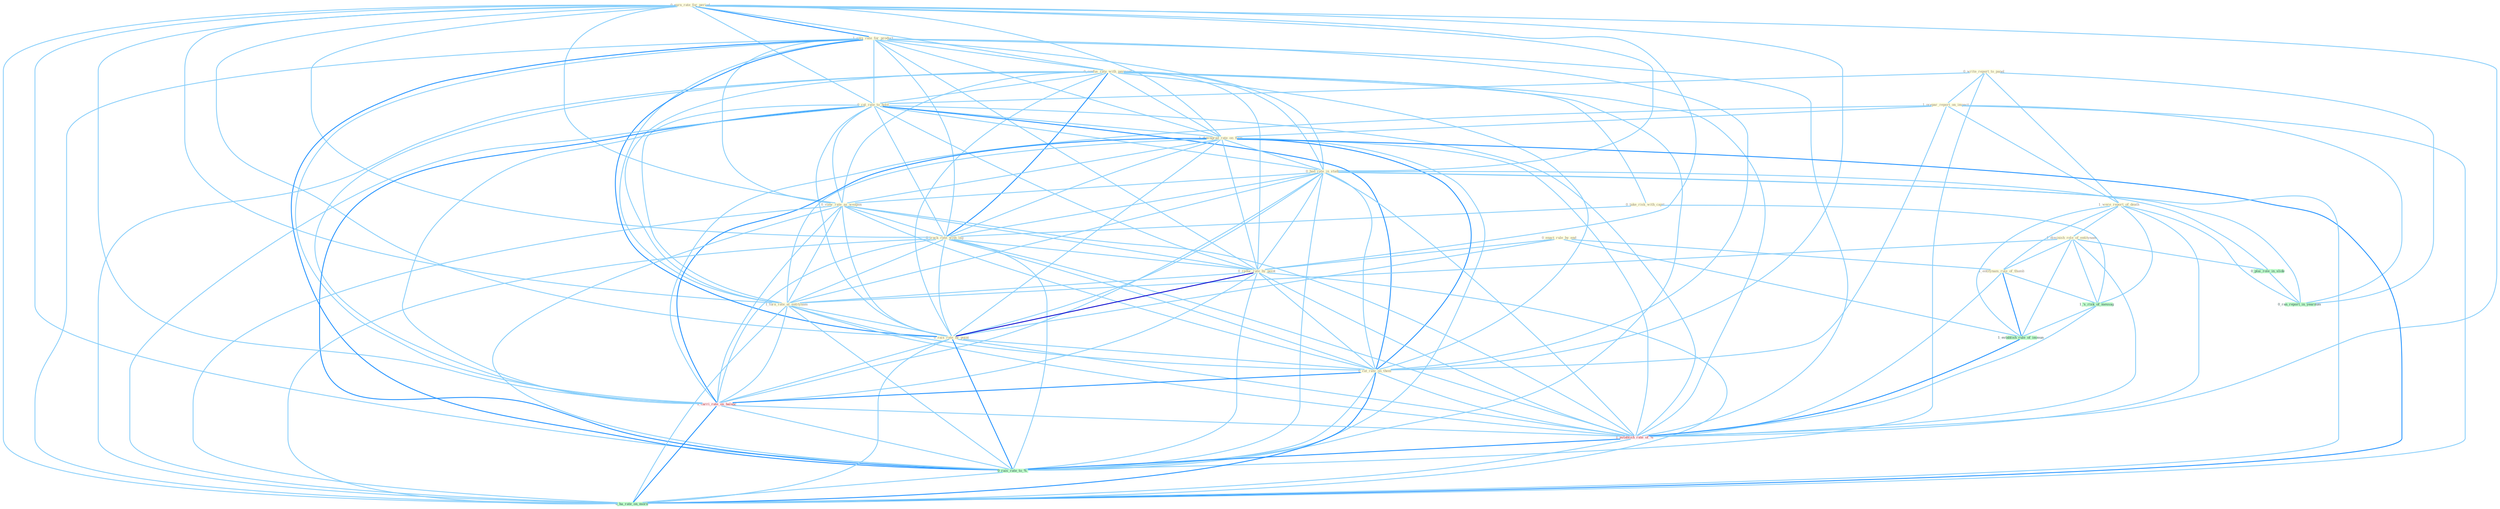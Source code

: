 Graph G{ 
    node
    [shape=polygon,style=filled,width=.5,height=.06,color="#BDFCC9",fixedsize=true,fontsize=4,
    fontcolor="#2f4f4f"];
    {node
    [color="#ffffe0", fontcolor="#8b7d6b"] "0_earn_rate_for_period " "0_write_report_to_panel " "1_rais_rate_for_product " "1_prepar_report_on_impact " "0_confus_rate_with_payment " "0_take_risk_with_capit " "0_cut_rate_to_hold " "1_downgrad_rate_on_firm " "0_had_rate_in_studi " "0_enact_rule_by_end " "1_were_report_of_death " "0_view_rate_as_weapon " "1_diminish_role_of_entitynam " "0_track_rate_with_lag " "1_entitynam_rule_of_thumb " "0_reduc_rate_by_point " "1_turn_rate_at_entitynam " "0_rais_rate_by_point " "0_cut_rate_on_them "}
{node [color="#fff0f5", fontcolor="#b22222"] "1_carri_rate_on_balanc " "1_establish_rate_of_% "}
edge [color="#B0E2FF"];

	"0_earn_rate_for_period " -- "1_rais_rate_for_product " [w="2", color="#1e90ff" , len=0.8];
	"0_earn_rate_for_period " -- "0_confus_rate_with_payment " [w="1", color="#87cefa" ];
	"0_earn_rate_for_period " -- "0_cut_rate_to_hold " [w="1", color="#87cefa" ];
	"0_earn_rate_for_period " -- "1_downgrad_rate_on_firm " [w="1", color="#87cefa" ];
	"0_earn_rate_for_period " -- "0_had_rate_in_studi " [w="1", color="#87cefa" ];
	"0_earn_rate_for_period " -- "0_view_rate_as_weapon " [w="1", color="#87cefa" ];
	"0_earn_rate_for_period " -- "0_track_rate_with_lag " [w="1", color="#87cefa" ];
	"0_earn_rate_for_period " -- "0_reduc_rate_by_point " [w="1", color="#87cefa" ];
	"0_earn_rate_for_period " -- "1_turn_rate_at_entitynam " [w="1", color="#87cefa" ];
	"0_earn_rate_for_period " -- "0_rais_rate_by_point " [w="1", color="#87cefa" ];
	"0_earn_rate_for_period " -- "0_cut_rate_on_them " [w="1", color="#87cefa" ];
	"0_earn_rate_for_period " -- "1_carri_rate_on_balanc " [w="1", color="#87cefa" ];
	"0_earn_rate_for_period " -- "1_establish_rate_of_% " [w="1", color="#87cefa" ];
	"0_earn_rate_for_period " -- "0_rais_rate_to_% " [w="1", color="#87cefa" ];
	"0_earn_rate_for_period " -- "0_ha_rate_on_morn " [w="1", color="#87cefa" ];
	"0_write_report_to_panel " -- "1_prepar_report_on_impact " [w="1", color="#87cefa" ];
	"0_write_report_to_panel " -- "0_cut_rate_to_hold " [w="1", color="#87cefa" ];
	"0_write_report_to_panel " -- "1_were_report_of_death " [w="1", color="#87cefa" ];
	"0_write_report_to_panel " -- "0_ran_report_in_yearnum " [w="1", color="#87cefa" ];
	"0_write_report_to_panel " -- "0_rais_rate_to_% " [w="1", color="#87cefa" ];
	"1_rais_rate_for_product " -- "0_confus_rate_with_payment " [w="1", color="#87cefa" ];
	"1_rais_rate_for_product " -- "0_cut_rate_to_hold " [w="1", color="#87cefa" ];
	"1_rais_rate_for_product " -- "1_downgrad_rate_on_firm " [w="1", color="#87cefa" ];
	"1_rais_rate_for_product " -- "0_had_rate_in_studi " [w="1", color="#87cefa" ];
	"1_rais_rate_for_product " -- "0_view_rate_as_weapon " [w="1", color="#87cefa" ];
	"1_rais_rate_for_product " -- "0_track_rate_with_lag " [w="1", color="#87cefa" ];
	"1_rais_rate_for_product " -- "0_reduc_rate_by_point " [w="1", color="#87cefa" ];
	"1_rais_rate_for_product " -- "1_turn_rate_at_entitynam " [w="1", color="#87cefa" ];
	"1_rais_rate_for_product " -- "0_rais_rate_by_point " [w="2", color="#1e90ff" , len=0.8];
	"1_rais_rate_for_product " -- "0_cut_rate_on_them " [w="1", color="#87cefa" ];
	"1_rais_rate_for_product " -- "1_carri_rate_on_balanc " [w="1", color="#87cefa" ];
	"1_rais_rate_for_product " -- "1_establish_rate_of_% " [w="1", color="#87cefa" ];
	"1_rais_rate_for_product " -- "0_rais_rate_to_% " [w="2", color="#1e90ff" , len=0.8];
	"1_rais_rate_for_product " -- "0_ha_rate_on_morn " [w="1", color="#87cefa" ];
	"1_prepar_report_on_impact " -- "1_downgrad_rate_on_firm " [w="1", color="#87cefa" ];
	"1_prepar_report_on_impact " -- "1_were_report_of_death " [w="1", color="#87cefa" ];
	"1_prepar_report_on_impact " -- "0_cut_rate_on_them " [w="1", color="#87cefa" ];
	"1_prepar_report_on_impact " -- "1_carri_rate_on_balanc " [w="1", color="#87cefa" ];
	"1_prepar_report_on_impact " -- "0_ran_report_in_yearnum " [w="1", color="#87cefa" ];
	"1_prepar_report_on_impact " -- "0_ha_rate_on_morn " [w="1", color="#87cefa" ];
	"0_confus_rate_with_payment " -- "0_take_risk_with_capit " [w="1", color="#87cefa" ];
	"0_confus_rate_with_payment " -- "0_cut_rate_to_hold " [w="1", color="#87cefa" ];
	"0_confus_rate_with_payment " -- "1_downgrad_rate_on_firm " [w="1", color="#87cefa" ];
	"0_confus_rate_with_payment " -- "0_had_rate_in_studi " [w="1", color="#87cefa" ];
	"0_confus_rate_with_payment " -- "0_view_rate_as_weapon " [w="1", color="#87cefa" ];
	"0_confus_rate_with_payment " -- "0_track_rate_with_lag " [w="2", color="#1e90ff" , len=0.8];
	"0_confus_rate_with_payment " -- "0_reduc_rate_by_point " [w="1", color="#87cefa" ];
	"0_confus_rate_with_payment " -- "1_turn_rate_at_entitynam " [w="1", color="#87cefa" ];
	"0_confus_rate_with_payment " -- "0_rais_rate_by_point " [w="1", color="#87cefa" ];
	"0_confus_rate_with_payment " -- "0_cut_rate_on_them " [w="1", color="#87cefa" ];
	"0_confus_rate_with_payment " -- "1_carri_rate_on_balanc " [w="1", color="#87cefa" ];
	"0_confus_rate_with_payment " -- "1_establish_rate_of_% " [w="1", color="#87cefa" ];
	"0_confus_rate_with_payment " -- "0_rais_rate_to_% " [w="1", color="#87cefa" ];
	"0_confus_rate_with_payment " -- "0_ha_rate_on_morn " [w="1", color="#87cefa" ];
	"0_take_risk_with_capit " -- "0_track_rate_with_lag " [w="1", color="#87cefa" ];
	"0_take_risk_with_capit " -- "1_'s_risk_of_messag " [w="1", color="#87cefa" ];
	"0_cut_rate_to_hold " -- "1_downgrad_rate_on_firm " [w="1", color="#87cefa" ];
	"0_cut_rate_to_hold " -- "0_had_rate_in_studi " [w="1", color="#87cefa" ];
	"0_cut_rate_to_hold " -- "0_view_rate_as_weapon " [w="1", color="#87cefa" ];
	"0_cut_rate_to_hold " -- "0_track_rate_with_lag " [w="1", color="#87cefa" ];
	"0_cut_rate_to_hold " -- "0_reduc_rate_by_point " [w="1", color="#87cefa" ];
	"0_cut_rate_to_hold " -- "1_turn_rate_at_entitynam " [w="1", color="#87cefa" ];
	"0_cut_rate_to_hold " -- "0_rais_rate_by_point " [w="1", color="#87cefa" ];
	"0_cut_rate_to_hold " -- "0_cut_rate_on_them " [w="2", color="#1e90ff" , len=0.8];
	"0_cut_rate_to_hold " -- "1_carri_rate_on_balanc " [w="1", color="#87cefa" ];
	"0_cut_rate_to_hold " -- "1_establish_rate_of_% " [w="1", color="#87cefa" ];
	"0_cut_rate_to_hold " -- "0_rais_rate_to_% " [w="2", color="#1e90ff" , len=0.8];
	"0_cut_rate_to_hold " -- "0_ha_rate_on_morn " [w="1", color="#87cefa" ];
	"1_downgrad_rate_on_firm " -- "0_had_rate_in_studi " [w="1", color="#87cefa" ];
	"1_downgrad_rate_on_firm " -- "0_view_rate_as_weapon " [w="1", color="#87cefa" ];
	"1_downgrad_rate_on_firm " -- "0_track_rate_with_lag " [w="1", color="#87cefa" ];
	"1_downgrad_rate_on_firm " -- "0_reduc_rate_by_point " [w="1", color="#87cefa" ];
	"1_downgrad_rate_on_firm " -- "1_turn_rate_at_entitynam " [w="1", color="#87cefa" ];
	"1_downgrad_rate_on_firm " -- "0_rais_rate_by_point " [w="1", color="#87cefa" ];
	"1_downgrad_rate_on_firm " -- "0_cut_rate_on_them " [w="2", color="#1e90ff" , len=0.8];
	"1_downgrad_rate_on_firm " -- "1_carri_rate_on_balanc " [w="2", color="#1e90ff" , len=0.8];
	"1_downgrad_rate_on_firm " -- "1_establish_rate_of_% " [w="1", color="#87cefa" ];
	"1_downgrad_rate_on_firm " -- "0_rais_rate_to_% " [w="1", color="#87cefa" ];
	"1_downgrad_rate_on_firm " -- "0_ha_rate_on_morn " [w="2", color="#1e90ff" , len=0.8];
	"0_had_rate_in_studi " -- "0_view_rate_as_weapon " [w="1", color="#87cefa" ];
	"0_had_rate_in_studi " -- "0_track_rate_with_lag " [w="1", color="#87cefa" ];
	"0_had_rate_in_studi " -- "0_reduc_rate_by_point " [w="1", color="#87cefa" ];
	"0_had_rate_in_studi " -- "1_turn_rate_at_entitynam " [w="1", color="#87cefa" ];
	"0_had_rate_in_studi " -- "0_rais_rate_by_point " [w="1", color="#87cefa" ];
	"0_had_rate_in_studi " -- "0_cut_rate_on_them " [w="1", color="#87cefa" ];
	"0_had_rate_in_studi " -- "0_plai_role_in_slide " [w="1", color="#87cefa" ];
	"0_had_rate_in_studi " -- "1_carri_rate_on_balanc " [w="1", color="#87cefa" ];
	"0_had_rate_in_studi " -- "0_ran_report_in_yearnum " [w="1", color="#87cefa" ];
	"0_had_rate_in_studi " -- "1_establish_rate_of_% " [w="1", color="#87cefa" ];
	"0_had_rate_in_studi " -- "0_rais_rate_to_% " [w="1", color="#87cefa" ];
	"0_had_rate_in_studi " -- "0_ha_rate_on_morn " [w="1", color="#87cefa" ];
	"0_enact_rule_by_end " -- "1_entitynam_rule_of_thumb " [w="1", color="#87cefa" ];
	"0_enact_rule_by_end " -- "0_reduc_rate_by_point " [w="1", color="#87cefa" ];
	"0_enact_rule_by_end " -- "0_rais_rate_by_point " [w="1", color="#87cefa" ];
	"0_enact_rule_by_end " -- "1_establish_rule_of_immun " [w="1", color="#87cefa" ];
	"1_were_report_of_death " -- "1_diminish_role_of_entitynam " [w="1", color="#87cefa" ];
	"1_were_report_of_death " -- "1_entitynam_rule_of_thumb " [w="1", color="#87cefa" ];
	"1_were_report_of_death " -- "1_'s_risk_of_messag " [w="1", color="#87cefa" ];
	"1_were_report_of_death " -- "0_ran_report_in_yearnum " [w="1", color="#87cefa" ];
	"1_were_report_of_death " -- "1_establish_rule_of_immun " [w="1", color="#87cefa" ];
	"1_were_report_of_death " -- "1_establish_rate_of_% " [w="1", color="#87cefa" ];
	"0_view_rate_as_weapon " -- "0_track_rate_with_lag " [w="1", color="#87cefa" ];
	"0_view_rate_as_weapon " -- "0_reduc_rate_by_point " [w="1", color="#87cefa" ];
	"0_view_rate_as_weapon " -- "1_turn_rate_at_entitynam " [w="1", color="#87cefa" ];
	"0_view_rate_as_weapon " -- "0_rais_rate_by_point " [w="1", color="#87cefa" ];
	"0_view_rate_as_weapon " -- "0_cut_rate_on_them " [w="1", color="#87cefa" ];
	"0_view_rate_as_weapon " -- "1_carri_rate_on_balanc " [w="1", color="#87cefa" ];
	"0_view_rate_as_weapon " -- "1_establish_rate_of_% " [w="1", color="#87cefa" ];
	"0_view_rate_as_weapon " -- "0_rais_rate_to_% " [w="1", color="#87cefa" ];
	"0_view_rate_as_weapon " -- "0_ha_rate_on_morn " [w="1", color="#87cefa" ];
	"1_diminish_role_of_entitynam " -- "1_entitynam_rule_of_thumb " [w="1", color="#87cefa" ];
	"1_diminish_role_of_entitynam " -- "1_turn_rate_at_entitynam " [w="1", color="#87cefa" ];
	"1_diminish_role_of_entitynam " -- "0_plai_role_in_slide " [w="1", color="#87cefa" ];
	"1_diminish_role_of_entitynam " -- "1_'s_risk_of_messag " [w="1", color="#87cefa" ];
	"1_diminish_role_of_entitynam " -- "1_establish_rule_of_immun " [w="1", color="#87cefa" ];
	"1_diminish_role_of_entitynam " -- "1_establish_rate_of_% " [w="1", color="#87cefa" ];
	"0_track_rate_with_lag " -- "0_reduc_rate_by_point " [w="1", color="#87cefa" ];
	"0_track_rate_with_lag " -- "1_turn_rate_at_entitynam " [w="1", color="#87cefa" ];
	"0_track_rate_with_lag " -- "0_rais_rate_by_point " [w="1", color="#87cefa" ];
	"0_track_rate_with_lag " -- "0_cut_rate_on_them " [w="1", color="#87cefa" ];
	"0_track_rate_with_lag " -- "1_carri_rate_on_balanc " [w="1", color="#87cefa" ];
	"0_track_rate_with_lag " -- "1_establish_rate_of_% " [w="1", color="#87cefa" ];
	"0_track_rate_with_lag " -- "0_rais_rate_to_% " [w="1", color="#87cefa" ];
	"0_track_rate_with_lag " -- "0_ha_rate_on_morn " [w="1", color="#87cefa" ];
	"1_entitynam_rule_of_thumb " -- "1_'s_risk_of_messag " [w="1", color="#87cefa" ];
	"1_entitynam_rule_of_thumb " -- "1_establish_rule_of_immun " [w="2", color="#1e90ff" , len=0.8];
	"1_entitynam_rule_of_thumb " -- "1_establish_rate_of_% " [w="1", color="#87cefa" ];
	"0_reduc_rate_by_point " -- "1_turn_rate_at_entitynam " [w="1", color="#87cefa" ];
	"0_reduc_rate_by_point " -- "0_rais_rate_by_point " [w="3", color="#0000cd" , len=0.6];
	"0_reduc_rate_by_point " -- "0_cut_rate_on_them " [w="1", color="#87cefa" ];
	"0_reduc_rate_by_point " -- "1_carri_rate_on_balanc " [w="1", color="#87cefa" ];
	"0_reduc_rate_by_point " -- "1_establish_rate_of_% " [w="1", color="#87cefa" ];
	"0_reduc_rate_by_point " -- "0_rais_rate_to_% " [w="1", color="#87cefa" ];
	"0_reduc_rate_by_point " -- "0_ha_rate_on_morn " [w="1", color="#87cefa" ];
	"1_turn_rate_at_entitynam " -- "0_rais_rate_by_point " [w="1", color="#87cefa" ];
	"1_turn_rate_at_entitynam " -- "0_cut_rate_on_them " [w="1", color="#87cefa" ];
	"1_turn_rate_at_entitynam " -- "1_carri_rate_on_balanc " [w="1", color="#87cefa" ];
	"1_turn_rate_at_entitynam " -- "1_establish_rate_of_% " [w="1", color="#87cefa" ];
	"1_turn_rate_at_entitynam " -- "0_rais_rate_to_% " [w="1", color="#87cefa" ];
	"1_turn_rate_at_entitynam " -- "0_ha_rate_on_morn " [w="1", color="#87cefa" ];
	"0_rais_rate_by_point " -- "0_cut_rate_on_them " [w="1", color="#87cefa" ];
	"0_rais_rate_by_point " -- "1_carri_rate_on_balanc " [w="1", color="#87cefa" ];
	"0_rais_rate_by_point " -- "1_establish_rate_of_% " [w="1", color="#87cefa" ];
	"0_rais_rate_by_point " -- "0_rais_rate_to_% " [w="2", color="#1e90ff" , len=0.8];
	"0_rais_rate_by_point " -- "0_ha_rate_on_morn " [w="1", color="#87cefa" ];
	"0_cut_rate_on_them " -- "1_carri_rate_on_balanc " [w="2", color="#1e90ff" , len=0.8];
	"0_cut_rate_on_them " -- "1_establish_rate_of_% " [w="1", color="#87cefa" ];
	"0_cut_rate_on_them " -- "0_rais_rate_to_% " [w="1", color="#87cefa" ];
	"0_cut_rate_on_them " -- "0_ha_rate_on_morn " [w="2", color="#1e90ff" , len=0.8];
	"0_plai_role_in_slide " -- "0_ran_report_in_yearnum " [w="1", color="#87cefa" ];
	"1_carri_rate_on_balanc " -- "1_establish_rate_of_% " [w="1", color="#87cefa" ];
	"1_carri_rate_on_balanc " -- "0_rais_rate_to_% " [w="1", color="#87cefa" ];
	"1_carri_rate_on_balanc " -- "0_ha_rate_on_morn " [w="2", color="#1e90ff" , len=0.8];
	"1_'s_risk_of_messag " -- "1_establish_rule_of_immun " [w="1", color="#87cefa" ];
	"1_'s_risk_of_messag " -- "1_establish_rate_of_% " [w="1", color="#87cefa" ];
	"1_establish_rule_of_immun " -- "1_establish_rate_of_% " [w="2", color="#1e90ff" , len=0.8];
	"1_establish_rate_of_% " -- "0_rais_rate_to_% " [w="2", color="#1e90ff" , len=0.8];
	"1_establish_rate_of_% " -- "0_ha_rate_on_morn " [w="1", color="#87cefa" ];
	"0_rais_rate_to_% " -- "0_ha_rate_on_morn " [w="1", color="#87cefa" ];
}